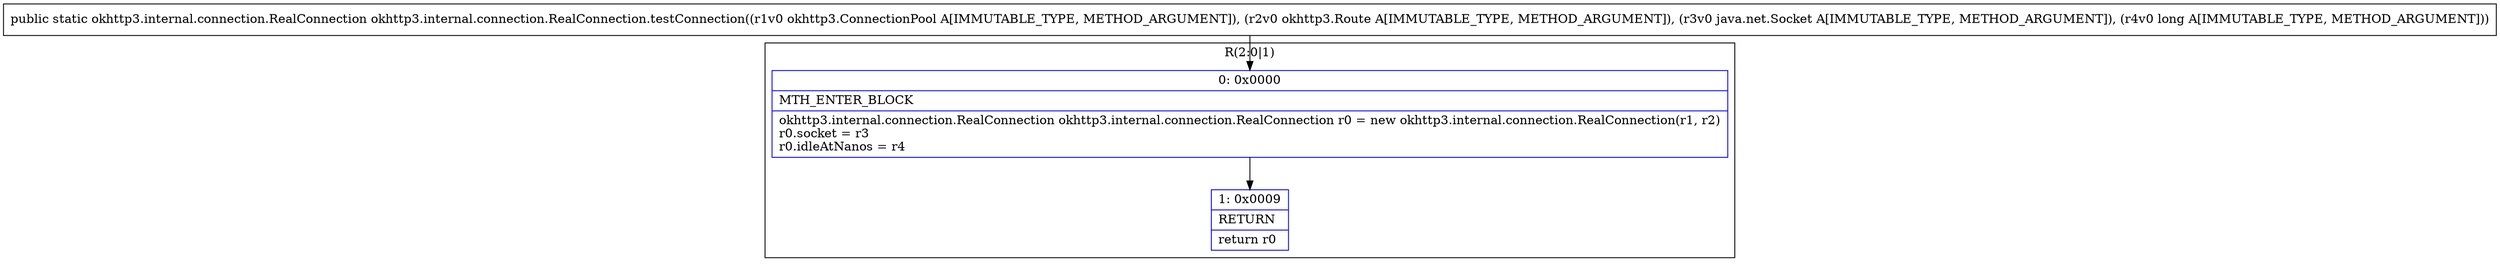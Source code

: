 digraph "CFG forokhttp3.internal.connection.RealConnection.testConnection(Lokhttp3\/ConnectionPool;Lokhttp3\/Route;Ljava\/net\/Socket;J)Lokhttp3\/internal\/connection\/RealConnection;" {
subgraph cluster_Region_367303212 {
label = "R(2:0|1)";
node [shape=record,color=blue];
Node_0 [shape=record,label="{0\:\ 0x0000|MTH_ENTER_BLOCK\l|okhttp3.internal.connection.RealConnection okhttp3.internal.connection.RealConnection r0 = new okhttp3.internal.connection.RealConnection(r1, r2)\lr0.socket = r3\lr0.idleAtNanos = r4\l}"];
Node_1 [shape=record,label="{1\:\ 0x0009|RETURN\l|return r0\l}"];
}
MethodNode[shape=record,label="{public static okhttp3.internal.connection.RealConnection okhttp3.internal.connection.RealConnection.testConnection((r1v0 okhttp3.ConnectionPool A[IMMUTABLE_TYPE, METHOD_ARGUMENT]), (r2v0 okhttp3.Route A[IMMUTABLE_TYPE, METHOD_ARGUMENT]), (r3v0 java.net.Socket A[IMMUTABLE_TYPE, METHOD_ARGUMENT]), (r4v0 long A[IMMUTABLE_TYPE, METHOD_ARGUMENT])) }"];
MethodNode -> Node_0;
Node_0 -> Node_1;
}

